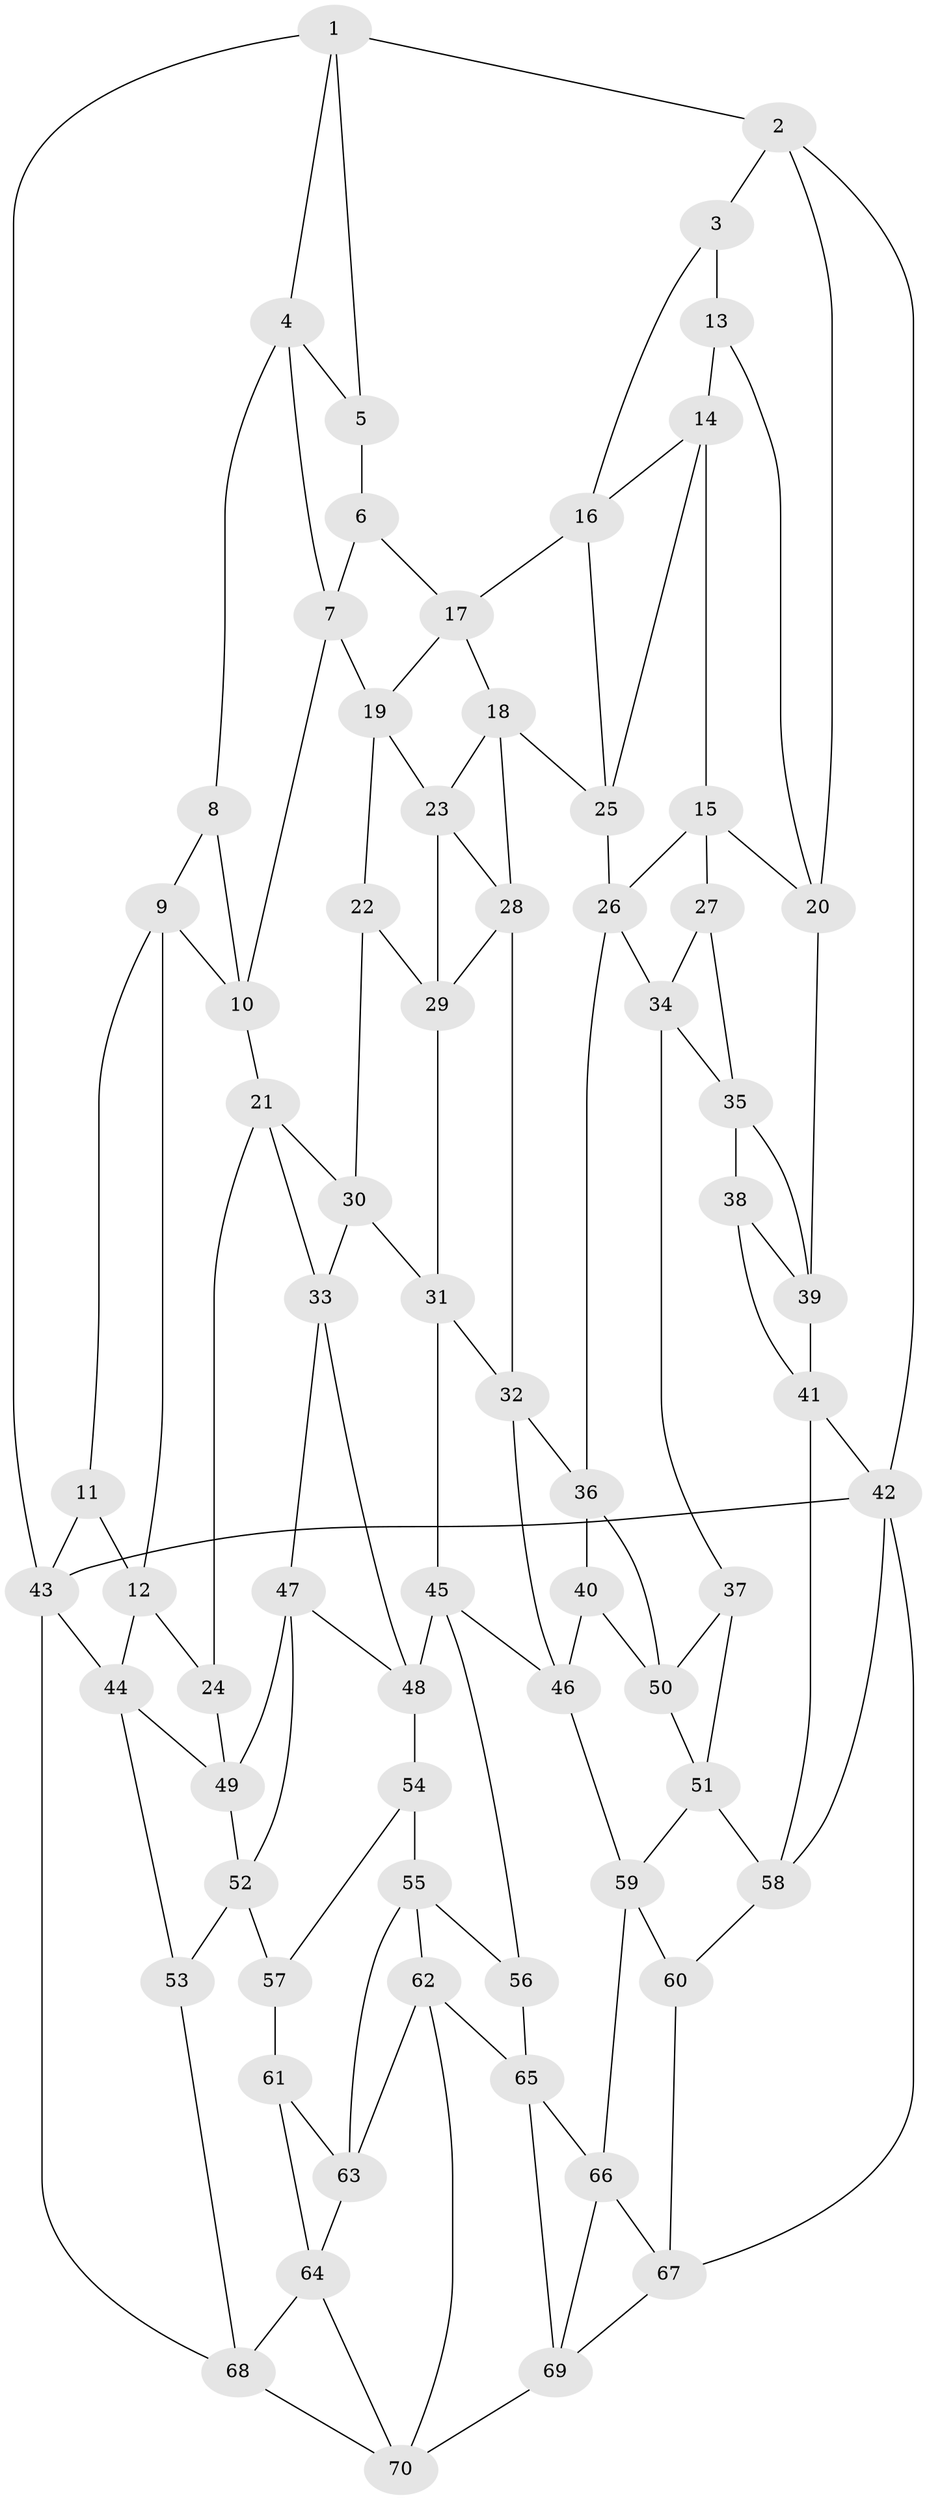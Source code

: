 // original degree distribution, {3: 0.014388489208633094, 4: 0.2589928057553957, 6: 0.23741007194244604, 5: 0.4892086330935252}
// Generated by graph-tools (version 1.1) at 2025/51/03/09/25 03:51:01]
// undirected, 70 vertices, 132 edges
graph export_dot {
graph [start="1"]
  node [color=gray90,style=filled];
  1;
  2;
  3;
  4;
  5;
  6;
  7;
  8;
  9;
  10;
  11;
  12;
  13;
  14;
  15;
  16;
  17;
  18;
  19;
  20;
  21;
  22;
  23;
  24;
  25;
  26;
  27;
  28;
  29;
  30;
  31;
  32;
  33;
  34;
  35;
  36;
  37;
  38;
  39;
  40;
  41;
  42;
  43;
  44;
  45;
  46;
  47;
  48;
  49;
  50;
  51;
  52;
  53;
  54;
  55;
  56;
  57;
  58;
  59;
  60;
  61;
  62;
  63;
  64;
  65;
  66;
  67;
  68;
  69;
  70;
  1 -- 2 [weight=1.0];
  1 -- 4 [weight=1.0];
  1 -- 5 [weight=1.0];
  1 -- 43 [weight=1.0];
  2 -- 3 [weight=1.0];
  2 -- 20 [weight=1.0];
  2 -- 42 [weight=1.0];
  3 -- 13 [weight=2.0];
  3 -- 16 [weight=1.0];
  4 -- 5 [weight=1.0];
  4 -- 7 [weight=1.0];
  4 -- 8 [weight=1.0];
  5 -- 6 [weight=2.0];
  6 -- 7 [weight=1.0];
  6 -- 17 [weight=1.0];
  7 -- 10 [weight=1.0];
  7 -- 19 [weight=1.0];
  8 -- 9 [weight=1.0];
  8 -- 10 [weight=1.0];
  9 -- 10 [weight=1.0];
  9 -- 11 [weight=1.0];
  9 -- 12 [weight=1.0];
  10 -- 21 [weight=1.0];
  11 -- 12 [weight=1.0];
  11 -- 43 [weight=2.0];
  12 -- 24 [weight=1.0];
  12 -- 44 [weight=1.0];
  13 -- 14 [weight=1.0];
  13 -- 20 [weight=1.0];
  14 -- 15 [weight=1.0];
  14 -- 16 [weight=1.0];
  14 -- 25 [weight=1.0];
  15 -- 20 [weight=1.0];
  15 -- 26 [weight=1.0];
  15 -- 27 [weight=1.0];
  16 -- 17 [weight=1.0];
  16 -- 25 [weight=1.0];
  17 -- 18 [weight=1.0];
  17 -- 19 [weight=1.0];
  18 -- 23 [weight=1.0];
  18 -- 25 [weight=1.0];
  18 -- 28 [weight=1.0];
  19 -- 22 [weight=1.0];
  19 -- 23 [weight=1.0];
  20 -- 39 [weight=1.0];
  21 -- 24 [weight=1.0];
  21 -- 30 [weight=1.0];
  21 -- 33 [weight=1.0];
  22 -- 29 [weight=1.0];
  22 -- 30 [weight=1.0];
  23 -- 28 [weight=1.0];
  23 -- 29 [weight=1.0];
  24 -- 49 [weight=1.0];
  25 -- 26 [weight=1.0];
  26 -- 34 [weight=1.0];
  26 -- 36 [weight=1.0];
  27 -- 34 [weight=1.0];
  27 -- 35 [weight=1.0];
  28 -- 29 [weight=1.0];
  28 -- 32 [weight=1.0];
  29 -- 31 [weight=1.0];
  30 -- 31 [weight=1.0];
  30 -- 33 [weight=1.0];
  31 -- 32 [weight=1.0];
  31 -- 45 [weight=1.0];
  32 -- 36 [weight=1.0];
  32 -- 46 [weight=1.0];
  33 -- 47 [weight=1.0];
  33 -- 48 [weight=1.0];
  34 -- 35 [weight=1.0];
  34 -- 37 [weight=1.0];
  35 -- 38 [weight=1.0];
  35 -- 39 [weight=1.0];
  36 -- 40 [weight=1.0];
  36 -- 50 [weight=1.0];
  37 -- 50 [weight=1.0];
  37 -- 51 [weight=1.0];
  38 -- 39 [weight=1.0];
  38 -- 41 [weight=1.0];
  39 -- 41 [weight=1.0];
  40 -- 46 [weight=1.0];
  40 -- 50 [weight=1.0];
  41 -- 42 [weight=1.0];
  41 -- 58 [weight=1.0];
  42 -- 43 [weight=1.0];
  42 -- 58 [weight=1.0];
  42 -- 67 [weight=1.0];
  43 -- 44 [weight=1.0];
  43 -- 68 [weight=1.0];
  44 -- 49 [weight=1.0];
  44 -- 53 [weight=1.0];
  45 -- 46 [weight=1.0];
  45 -- 48 [weight=1.0];
  45 -- 56 [weight=1.0];
  46 -- 59 [weight=1.0];
  47 -- 48 [weight=1.0];
  47 -- 49 [weight=1.0];
  47 -- 52 [weight=1.0];
  48 -- 54 [weight=1.0];
  49 -- 52 [weight=1.0];
  50 -- 51 [weight=1.0];
  51 -- 58 [weight=1.0];
  51 -- 59 [weight=1.0];
  52 -- 53 [weight=1.0];
  52 -- 57 [weight=1.0];
  53 -- 68 [weight=1.0];
  54 -- 55 [weight=1.0];
  54 -- 57 [weight=2.0];
  55 -- 56 [weight=1.0];
  55 -- 62 [weight=1.0];
  55 -- 63 [weight=1.0];
  56 -- 65 [weight=1.0];
  57 -- 61 [weight=1.0];
  58 -- 60 [weight=1.0];
  59 -- 60 [weight=1.0];
  59 -- 66 [weight=1.0];
  60 -- 67 [weight=1.0];
  61 -- 63 [weight=1.0];
  61 -- 64 [weight=1.0];
  62 -- 63 [weight=1.0];
  62 -- 65 [weight=1.0];
  62 -- 70 [weight=1.0];
  63 -- 64 [weight=1.0];
  64 -- 68 [weight=1.0];
  64 -- 70 [weight=1.0];
  65 -- 66 [weight=1.0];
  65 -- 69 [weight=1.0];
  66 -- 67 [weight=1.0];
  66 -- 69 [weight=1.0];
  67 -- 69 [weight=1.0];
  68 -- 70 [weight=1.0];
  69 -- 70 [weight=1.0];
}
